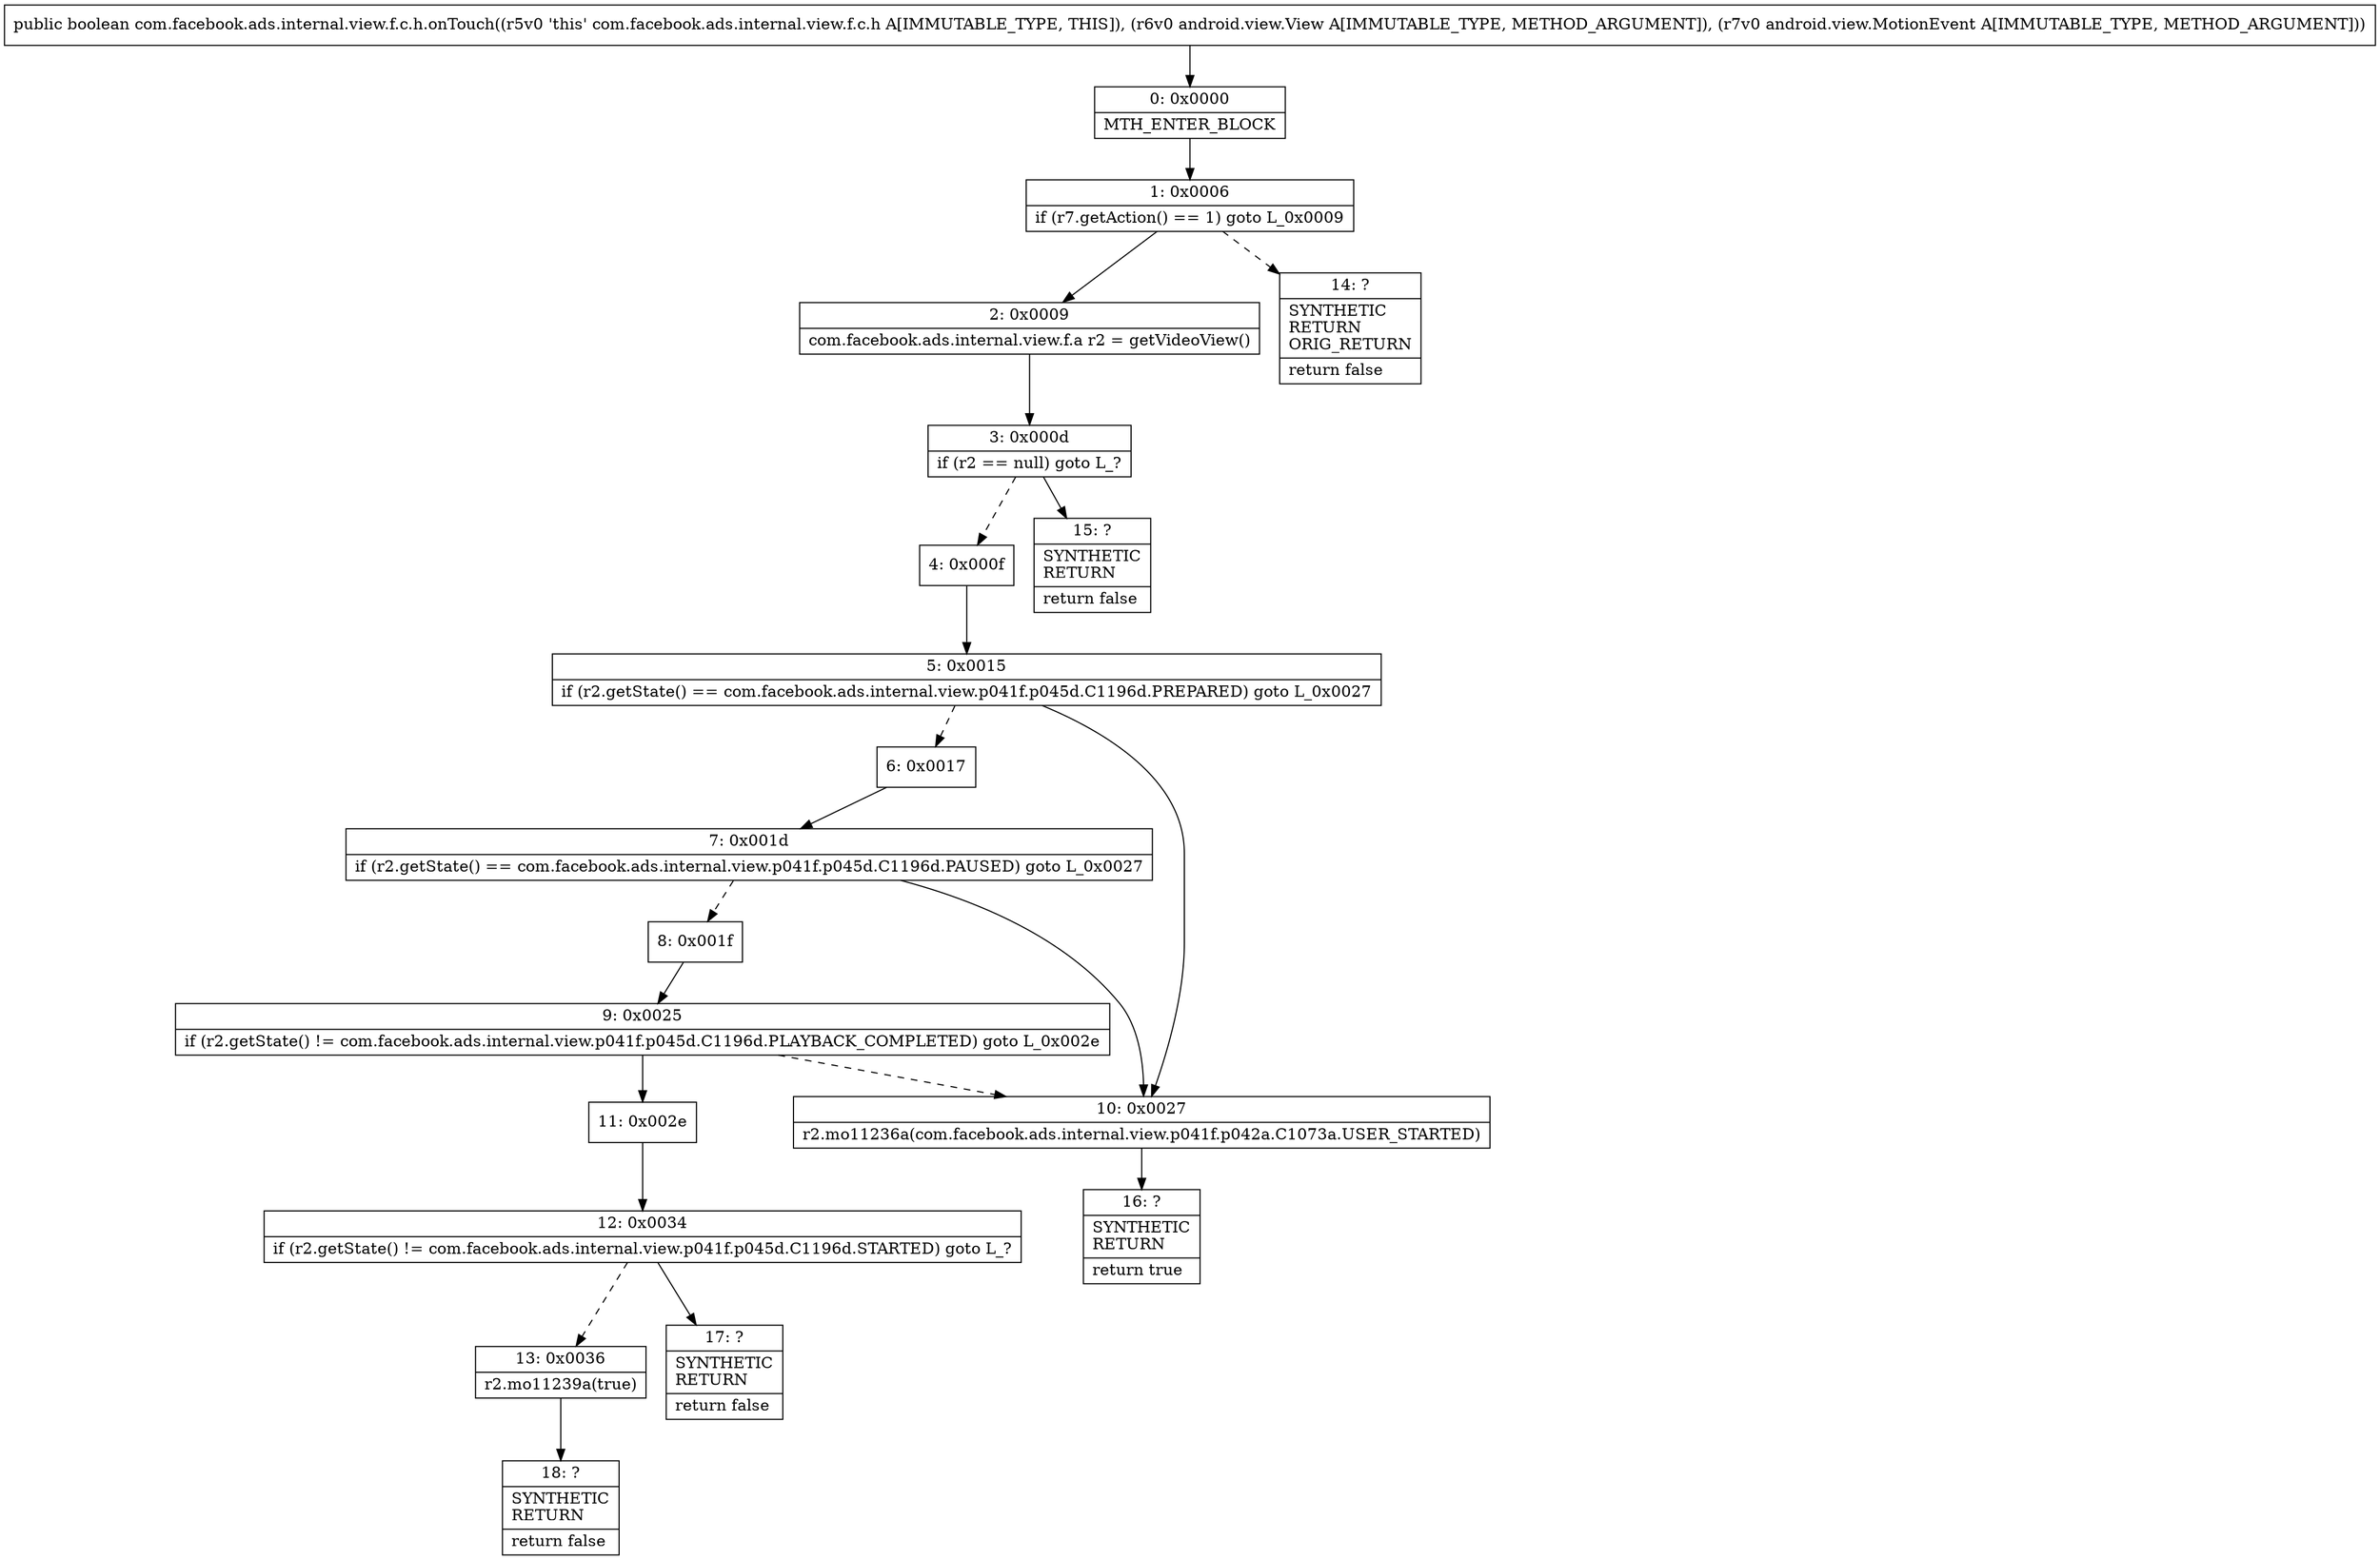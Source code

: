 digraph "CFG forcom.facebook.ads.internal.view.f.c.h.onTouch(Landroid\/view\/View;Landroid\/view\/MotionEvent;)Z" {
Node_0 [shape=record,label="{0\:\ 0x0000|MTH_ENTER_BLOCK\l}"];
Node_1 [shape=record,label="{1\:\ 0x0006|if (r7.getAction() == 1) goto L_0x0009\l}"];
Node_2 [shape=record,label="{2\:\ 0x0009|com.facebook.ads.internal.view.f.a r2 = getVideoView()\l}"];
Node_3 [shape=record,label="{3\:\ 0x000d|if (r2 == null) goto L_?\l}"];
Node_4 [shape=record,label="{4\:\ 0x000f}"];
Node_5 [shape=record,label="{5\:\ 0x0015|if (r2.getState() == com.facebook.ads.internal.view.p041f.p045d.C1196d.PREPARED) goto L_0x0027\l}"];
Node_6 [shape=record,label="{6\:\ 0x0017}"];
Node_7 [shape=record,label="{7\:\ 0x001d|if (r2.getState() == com.facebook.ads.internal.view.p041f.p045d.C1196d.PAUSED) goto L_0x0027\l}"];
Node_8 [shape=record,label="{8\:\ 0x001f}"];
Node_9 [shape=record,label="{9\:\ 0x0025|if (r2.getState() != com.facebook.ads.internal.view.p041f.p045d.C1196d.PLAYBACK_COMPLETED) goto L_0x002e\l}"];
Node_10 [shape=record,label="{10\:\ 0x0027|r2.mo11236a(com.facebook.ads.internal.view.p041f.p042a.C1073a.USER_STARTED)\l}"];
Node_11 [shape=record,label="{11\:\ 0x002e}"];
Node_12 [shape=record,label="{12\:\ 0x0034|if (r2.getState() != com.facebook.ads.internal.view.p041f.p045d.C1196d.STARTED) goto L_?\l}"];
Node_13 [shape=record,label="{13\:\ 0x0036|r2.mo11239a(true)\l}"];
Node_14 [shape=record,label="{14\:\ ?|SYNTHETIC\lRETURN\lORIG_RETURN\l|return false\l}"];
Node_15 [shape=record,label="{15\:\ ?|SYNTHETIC\lRETURN\l|return false\l}"];
Node_16 [shape=record,label="{16\:\ ?|SYNTHETIC\lRETURN\l|return true\l}"];
Node_17 [shape=record,label="{17\:\ ?|SYNTHETIC\lRETURN\l|return false\l}"];
Node_18 [shape=record,label="{18\:\ ?|SYNTHETIC\lRETURN\l|return false\l}"];
MethodNode[shape=record,label="{public boolean com.facebook.ads.internal.view.f.c.h.onTouch((r5v0 'this' com.facebook.ads.internal.view.f.c.h A[IMMUTABLE_TYPE, THIS]), (r6v0 android.view.View A[IMMUTABLE_TYPE, METHOD_ARGUMENT]), (r7v0 android.view.MotionEvent A[IMMUTABLE_TYPE, METHOD_ARGUMENT])) }"];
MethodNode -> Node_0;
Node_0 -> Node_1;
Node_1 -> Node_2;
Node_1 -> Node_14[style=dashed];
Node_2 -> Node_3;
Node_3 -> Node_4[style=dashed];
Node_3 -> Node_15;
Node_4 -> Node_5;
Node_5 -> Node_6[style=dashed];
Node_5 -> Node_10;
Node_6 -> Node_7;
Node_7 -> Node_8[style=dashed];
Node_7 -> Node_10;
Node_8 -> Node_9;
Node_9 -> Node_10[style=dashed];
Node_9 -> Node_11;
Node_10 -> Node_16;
Node_11 -> Node_12;
Node_12 -> Node_13[style=dashed];
Node_12 -> Node_17;
Node_13 -> Node_18;
}

